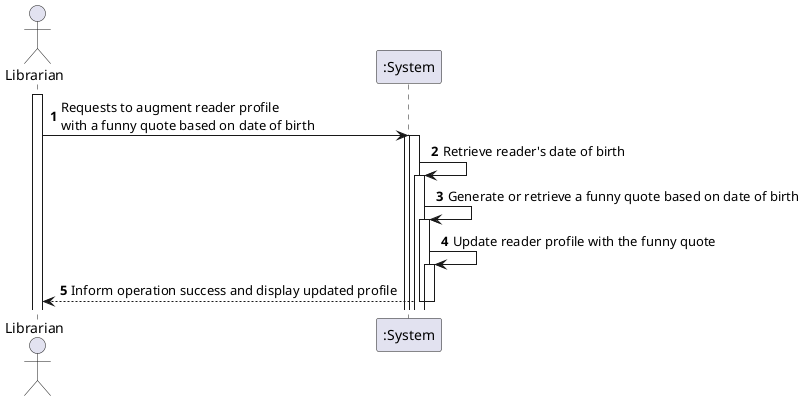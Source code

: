 @startuml
'https://plantuml.com/sequence-diagram

autoactivate on
autonumber

actor "Librarian" as Librarian
participant ":System" as System

activate Librarian

Librarian -> System: Requests to augment reader profile\nwith a funny quote based on date of birth
activate System
System -> System: Retrieve reader's date of birth
System -> System: Generate or retrieve a funny quote based on date of birth
System -> System: Update reader profile with the funny quote
System --> Librarian: Inform operation success and display updated profile

deactivate System
@enduml
